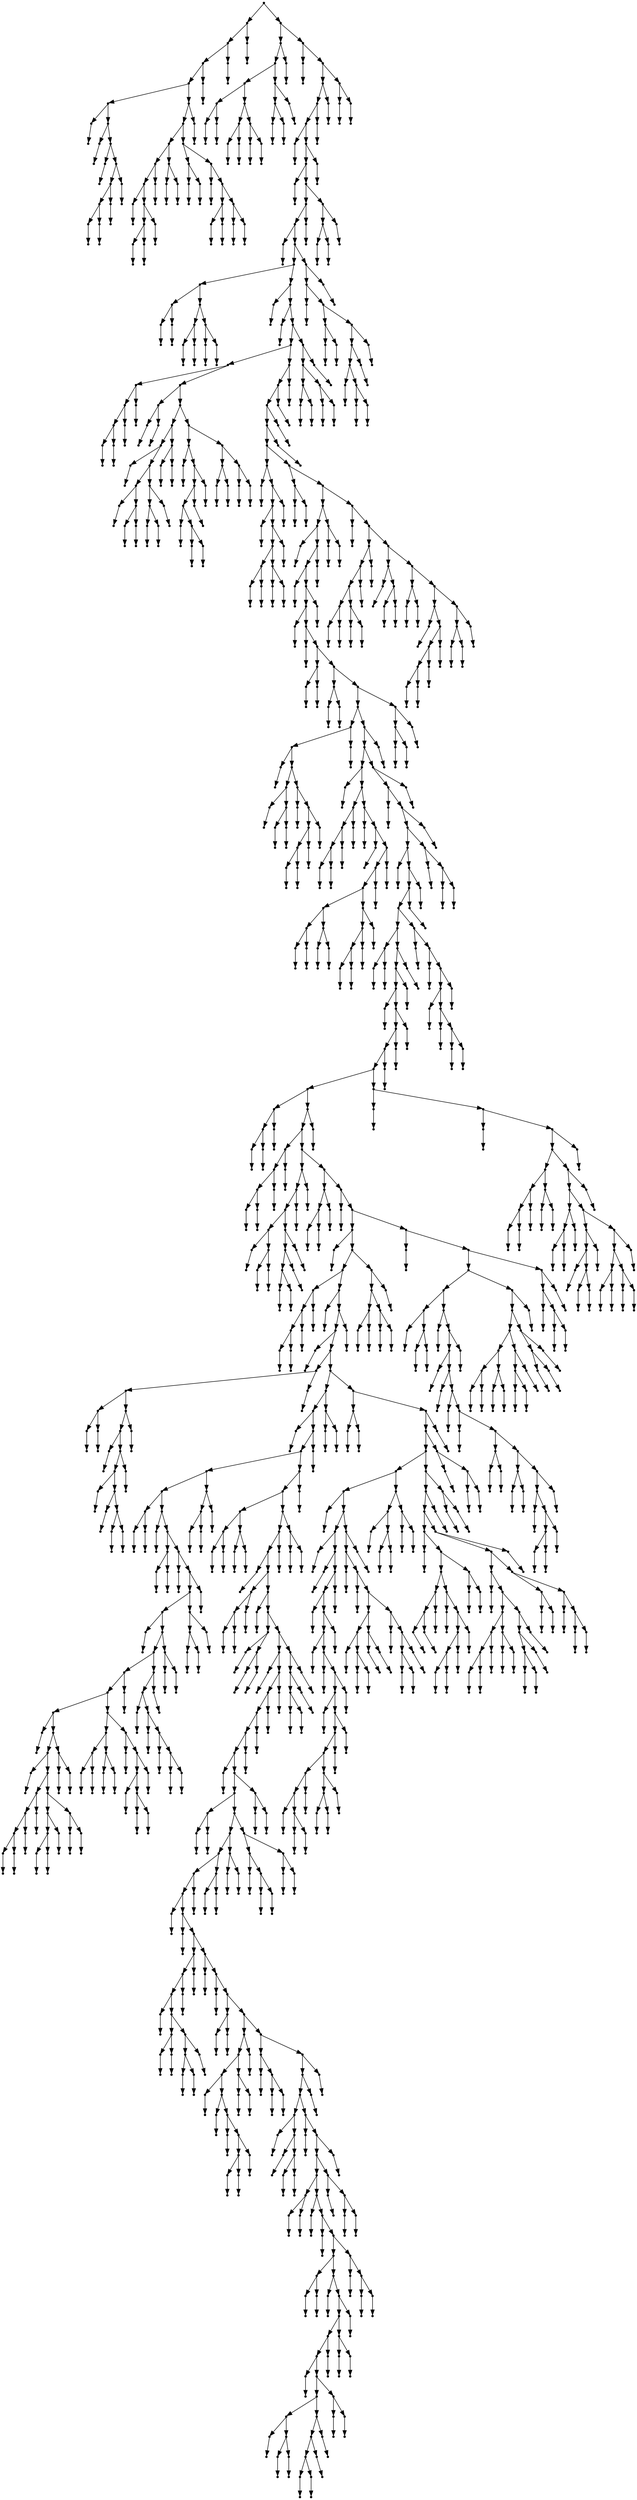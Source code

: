 digraph {
  1549 [shape=point];
  73 [shape=point];
  70 [shape=point];
  67 [shape=point];
  64 [shape=point];
  19 [shape=point];
  1 [shape=point];
  0 [shape=point];
  18 [shape=point];
  3 [shape=point];
  2 [shape=point];
  17 [shape=point];
  5 [shape=point];
  4 [shape=point];
  16 [shape=point];
  13 [shape=point];
  10 [shape=point];
  7 [shape=point];
  6 [shape=point];
  9 [shape=point];
  8 [shape=point];
  12 [shape=point];
  11 [shape=point];
  15 [shape=point];
  14 [shape=point];
  63 [shape=point];
  60 [shape=point];
  39 [shape=point];
  33 [shape=point];
  30 [shape=point];
  21 [shape=point];
  20 [shape=point];
  29 [shape=point];
  26 [shape=point];
  23 [shape=point];
  22 [shape=point];
  25 [shape=point];
  24 [shape=point];
  28 [shape=point];
  27 [shape=point];
  32 [shape=point];
  31 [shape=point];
  38 [shape=point];
  35 [shape=point];
  34 [shape=point];
  37 [shape=point];
  36 [shape=point];
  59 [shape=point];
  44 [shape=point];
  41 [shape=point];
  40 [shape=point];
  43 [shape=point];
  42 [shape=point];
  58 [shape=point];
  46 [shape=point];
  45 [shape=point];
  57 [shape=point];
  51 [shape=point];
  48 [shape=point];
  47 [shape=point];
  50 [shape=point];
  49 [shape=point];
  56 [shape=point];
  53 [shape=point];
  52 [shape=point];
  55 [shape=point];
  54 [shape=point];
  62 [shape=point];
  61 [shape=point];
  66 [shape=point];
  65 [shape=point];
  69 [shape=point];
  68 [shape=point];
  72 [shape=point];
  71 [shape=point];
  1548 [shape=point];
  102 [shape=point];
  99 [shape=point];
  90 [shape=point];
  78 [shape=point];
  75 [shape=point];
  74 [shape=point];
  77 [shape=point];
  76 [shape=point];
  89 [shape=point];
  83 [shape=point];
  80 [shape=point];
  79 [shape=point];
  82 [shape=point];
  81 [shape=point];
  88 [shape=point];
  85 [shape=point];
  84 [shape=point];
  87 [shape=point];
  86 [shape=point];
  98 [shape=point];
  95 [shape=point];
  92 [shape=point];
  91 [shape=point];
  94 [shape=point];
  93 [shape=point];
  97 [shape=point];
  96 [shape=point];
  101 [shape=point];
  100 [shape=point];
  1547 [shape=point];
  104 [shape=point];
  103 [shape=point];
  1546 [shape=point];
  1540 [shape=point];
  1537 [shape=point];
  1534 [shape=point];
  106 [shape=point];
  105 [shape=point];
  1533 [shape=point];
  1530 [shape=point];
  108 [shape=point];
  107 [shape=point];
  1529 [shape=point];
  1520 [shape=point];
  1517 [shape=point];
  110 [shape=point];
  109 [shape=point];
  1516 [shape=point];
  1489 [shape=point];
  127 [shape=point];
  115 [shape=point];
  112 [shape=point];
  111 [shape=point];
  114 [shape=point];
  113 [shape=point];
  126 [shape=point];
  120 [shape=point];
  117 [shape=point];
  116 [shape=point];
  119 [shape=point];
  118 [shape=point];
  125 [shape=point];
  122 [shape=point];
  121 [shape=point];
  124 [shape=point];
  123 [shape=point];
  1488 [shape=point];
  129 [shape=point];
  128 [shape=point];
  1487 [shape=point];
  131 [shape=point];
  130 [shape=point];
  1486 [shape=point];
  1471 [shape=point];
  205 [shape=point];
  142 [shape=point];
  139 [shape=point];
  136 [shape=point];
  133 [shape=point];
  132 [shape=point];
  135 [shape=point];
  134 [shape=point];
  138 [shape=point];
  137 [shape=point];
  141 [shape=point];
  140 [shape=point];
  204 [shape=point];
  147 [shape=point];
  144 [shape=point];
  143 [shape=point];
  146 [shape=point];
  145 [shape=point];
  203 [shape=point];
  173 [shape=point];
  167 [shape=point];
  149 [shape=point];
  148 [shape=point];
  166 [shape=point];
  157 [shape=point];
  151 [shape=point];
  150 [shape=point];
  156 [shape=point];
  153 [shape=point];
  152 [shape=point];
  155 [shape=point];
  154 [shape=point];
  165 [shape=point];
  162 [shape=point];
  159 [shape=point];
  158 [shape=point];
  161 [shape=point];
  160 [shape=point];
  164 [shape=point];
  163 [shape=point];
  172 [shape=point];
  169 [shape=point];
  168 [shape=point];
  171 [shape=point];
  170 [shape=point];
  202 [shape=point];
  190 [shape=point];
  175 [shape=point];
  174 [shape=point];
  189 [shape=point];
  186 [shape=point];
  183 [shape=point];
  177 [shape=point];
  176 [shape=point];
  182 [shape=point];
  179 [shape=point];
  178 [shape=point];
  181 [shape=point];
  180 [shape=point];
  185 [shape=point];
  184 [shape=point];
  188 [shape=point];
  187 [shape=point];
  201 [shape=point];
  195 [shape=point];
  192 [shape=point];
  191 [shape=point];
  194 [shape=point];
  193 [shape=point];
  200 [shape=point];
  197 [shape=point];
  196 [shape=point];
  199 [shape=point];
  198 [shape=point];
  1470 [shape=point];
  1467 [shape=point];
  1464 [shape=point];
  1461 [shape=point];
  1458 [shape=point];
  228 [shape=point];
  207 [shape=point];
  206 [shape=point];
  227 [shape=point];
  224 [shape=point];
  209 [shape=point];
  208 [shape=point];
  223 [shape=point];
  220 [shape=point];
  214 [shape=point];
  211 [shape=point];
  210 [shape=point];
  213 [shape=point];
  212 [shape=point];
  219 [shape=point];
  216 [shape=point];
  215 [shape=point];
  218 [shape=point];
  217 [shape=point];
  222 [shape=point];
  221 [shape=point];
  226 [shape=point];
  225 [shape=point];
  1457 [shape=point];
  233 [shape=point];
  230 [shape=point];
  229 [shape=point];
  232 [shape=point];
  231 [shape=point];
  1456 [shape=point];
  1396 [shape=point];
  1390 [shape=point];
  235 [shape=point];
  234 [shape=point];
  1389 [shape=point];
  1386 [shape=point];
  237 [shape=point];
  236 [shape=point];
  1385 [shape=point];
  1382 [shape=point];
  239 [shape=point];
  238 [shape=point];
  1381 [shape=point];
  241 [shape=point];
  240 [shape=point];
  1380 [shape=point];
  246 [shape=point];
  243 [shape=point];
  242 [shape=point];
  245 [shape=point];
  244 [shape=point];
  1379 [shape=point];
  251 [shape=point];
  248 [shape=point];
  247 [shape=point];
  250 [shape=point];
  249 [shape=point];
  1378 [shape=point];
  1369 [shape=point];
  280 [shape=point];
  277 [shape=point];
  253 [shape=point];
  252 [shape=point];
  276 [shape=point];
  261 [shape=point];
  255 [shape=point];
  254 [shape=point];
  260 [shape=point];
  257 [shape=point];
  256 [shape=point];
  259 [shape=point];
  258 [shape=point];
  275 [shape=point];
  263 [shape=point];
  262 [shape=point];
  274 [shape=point];
  271 [shape=point];
  268 [shape=point];
  265 [shape=point];
  264 [shape=point];
  267 [shape=point];
  266 [shape=point];
  270 [shape=point];
  269 [shape=point];
  273 [shape=point];
  272 [shape=point];
  279 [shape=point];
  278 [shape=point];
  1368 [shape=point];
  1365 [shape=point];
  330 [shape=point];
  282 [shape=point];
  281 [shape=point];
  329 [shape=point];
  293 [shape=point];
  290 [shape=point];
  287 [shape=point];
  284 [shape=point];
  283 [shape=point];
  286 [shape=point];
  285 [shape=point];
  289 [shape=point];
  288 [shape=point];
  292 [shape=point];
  291 [shape=point];
  328 [shape=point];
  295 [shape=point];
  294 [shape=point];
  327 [shape=point];
  297 [shape=point];
  296 [shape=point];
  326 [shape=point];
  323 [shape=point];
  320 [shape=point];
  308 [shape=point];
  302 [shape=point];
  299 [shape=point];
  298 [shape=point];
  301 [shape=point];
  300 [shape=point];
  307 [shape=point];
  304 [shape=point];
  303 [shape=point];
  306 [shape=point];
  305 [shape=point];
  319 [shape=point];
  316 [shape=point];
  313 [shape=point];
  310 [shape=point];
  309 [shape=point];
  312 [shape=point];
  311 [shape=point];
  315 [shape=point];
  314 [shape=point];
  318 [shape=point];
  317 [shape=point];
  322 [shape=point];
  321 [shape=point];
  325 [shape=point];
  324 [shape=point];
  1364 [shape=point];
  1361 [shape=point];
  332 [shape=point];
  331 [shape=point];
  1360 [shape=point];
  1357 [shape=point];
  1348 [shape=point];
  334 [shape=point];
  333 [shape=point];
  1347 [shape=point];
  1344 [shape=point];
  1341 [shape=point];
  1320 [shape=point];
  339 [shape=point];
  336 [shape=point];
  335 [shape=point];
  338 [shape=point];
  337 [shape=point];
  1319 [shape=point];
  1316 [shape=point];
  1313 [shape=point];
  341 [shape=point];
  340 [shape=point];
  1312 [shape=point];
  1309 [shape=point];
  1306 [shape=point];
  1303 [shape=point];
  1240 [shape=point];
  349 [shape=point];
  346 [shape=point];
  343 [shape=point];
  342 [shape=point];
  345 [shape=point];
  344 [shape=point];
  348 [shape=point];
  347 [shape=point];
  1239 [shape=point];
  1236 [shape=point];
  360 [shape=point];
  357 [shape=point];
  354 [shape=point];
  351 [shape=point];
  350 [shape=point];
  353 [shape=point];
  352 [shape=point];
  356 [shape=point];
  355 [shape=point];
  359 [shape=point];
  358 [shape=point];
  1235 [shape=point];
  386 [shape=point];
  383 [shape=point];
  380 [shape=point];
  368 [shape=point];
  362 [shape=point];
  361 [shape=point];
  367 [shape=point];
  364 [shape=point];
  363 [shape=point];
  366 [shape=point];
  365 [shape=point];
  379 [shape=point];
  376 [shape=point];
  373 [shape=point];
  370 [shape=point];
  369 [shape=point];
  372 [shape=point];
  371 [shape=point];
  375 [shape=point];
  374 [shape=point];
  378 [shape=point];
  377 [shape=point];
  382 [shape=point];
  381 [shape=point];
  385 [shape=point];
  384 [shape=point];
  1234 [shape=point];
  394 [shape=point];
  391 [shape=point];
  388 [shape=point];
  387 [shape=point];
  390 [shape=point];
  389 [shape=point];
  393 [shape=point];
  392 [shape=point];
  1233 [shape=point];
  396 [shape=point];
  395 [shape=point];
  1232 [shape=point];
  1130 [shape=point];
  398 [shape=point];
  397 [shape=point];
  1129 [shape=point];
  1114 [shape=point];
  409 [shape=point];
  406 [shape=point];
  403 [shape=point];
  400 [shape=point];
  399 [shape=point];
  402 [shape=point];
  401 [shape=point];
  405 [shape=point];
  404 [shape=point];
  408 [shape=point];
  407 [shape=point];
  1113 [shape=point];
  411 [shape=point];
  410 [shape=point];
  1112 [shape=point];
  1109 [shape=point];
  413 [shape=point];
  412 [shape=point];
  1108 [shape=point];
  442 [shape=point];
  439 [shape=point];
  418 [shape=point];
  415 [shape=point];
  414 [shape=point];
  417 [shape=point];
  416 [shape=point];
  438 [shape=point];
  435 [shape=point];
  420 [shape=point];
  419 [shape=point];
  434 [shape=point];
  431 [shape=point];
  422 [shape=point];
  421 [shape=point];
  430 [shape=point];
  424 [shape=point];
  423 [shape=point];
  429 [shape=point];
  426 [shape=point];
  425 [shape=point];
  428 [shape=point];
  427 [shape=point];
  433 [shape=point];
  432 [shape=point];
  437 [shape=point];
  436 [shape=point];
  441 [shape=point];
  440 [shape=point];
  1107 [shape=point];
  891 [shape=point];
  885 [shape=point];
  444 [shape=point];
  443 [shape=point];
  884 [shape=point];
  881 [shape=point];
  578 [shape=point];
  569 [shape=point];
  449 [shape=point];
  446 [shape=point];
  445 [shape=point];
  448 [shape=point];
  447 [shape=point];
  568 [shape=point];
  451 [shape=point];
  450 [shape=point];
  567 [shape=point];
  456 [shape=point];
  453 [shape=point];
  452 [shape=point];
  455 [shape=point];
  454 [shape=point];
  566 [shape=point];
  458 [shape=point];
  457 [shape=point];
  565 [shape=point];
  562 [shape=point];
  553 [shape=point];
  460 [shape=point];
  459 [shape=point];
  552 [shape=point];
  546 [shape=point];
  528 [shape=point];
  525 [shape=point];
  498 [shape=point];
  462 [shape=point];
  461 [shape=point];
  497 [shape=point];
  491 [shape=point];
  464 [shape=point];
  463 [shape=point];
  490 [shape=point];
  475 [shape=point];
  472 [shape=point];
  469 [shape=point];
  466 [shape=point];
  465 [shape=point];
  468 [shape=point];
  467 [shape=point];
  471 [shape=point];
  470 [shape=point];
  474 [shape=point];
  473 [shape=point];
  489 [shape=point];
  483 [shape=point];
  480 [shape=point];
  477 [shape=point];
  476 [shape=point];
  479 [shape=point];
  478 [shape=point];
  482 [shape=point];
  481 [shape=point];
  488 [shape=point];
  485 [shape=point];
  484 [shape=point];
  487 [shape=point];
  486 [shape=point];
  496 [shape=point];
  493 [shape=point];
  492 [shape=point];
  495 [shape=point];
  494 [shape=point];
  524 [shape=point];
  509 [shape=point];
  503 [shape=point];
  500 [shape=point];
  499 [shape=point];
  502 [shape=point];
  501 [shape=point];
  508 [shape=point];
  505 [shape=point];
  504 [shape=point];
  507 [shape=point];
  506 [shape=point];
  523 [shape=point];
  511 [shape=point];
  510 [shape=point];
  522 [shape=point];
  519 [shape=point];
  513 [shape=point];
  512 [shape=point];
  518 [shape=point];
  515 [shape=point];
  514 [shape=point];
  517 [shape=point];
  516 [shape=point];
  521 [shape=point];
  520 [shape=point];
  527 [shape=point];
  526 [shape=point];
  545 [shape=point];
  542 [shape=point];
  530 [shape=point];
  529 [shape=point];
  541 [shape=point];
  532 [shape=point];
  531 [shape=point];
  540 [shape=point];
  534 [shape=point];
  533 [shape=point];
  539 [shape=point];
  536 [shape=point];
  535 [shape=point];
  538 [shape=point];
  537 [shape=point];
  544 [shape=point];
  543 [shape=point];
  551 [shape=point];
  548 [shape=point];
  547 [shape=point];
  550 [shape=point];
  549 [shape=point];
  561 [shape=point];
  558 [shape=point];
  555 [shape=point];
  554 [shape=point];
  557 [shape=point];
  556 [shape=point];
  560 [shape=point];
  559 [shape=point];
  564 [shape=point];
  563 [shape=point];
  577 [shape=point];
  574 [shape=point];
  571 [shape=point];
  570 [shape=point];
  573 [shape=point];
  572 [shape=point];
  576 [shape=point];
  575 [shape=point];
  880 [shape=point];
  877 [shape=point];
  589 [shape=point];
  583 [shape=point];
  580 [shape=point];
  579 [shape=point];
  582 [shape=point];
  581 [shape=point];
  588 [shape=point];
  585 [shape=point];
  584 [shape=point];
  587 [shape=point];
  586 [shape=point];
  876 [shape=point];
  870 [shape=point];
  867 [shape=point];
  591 [shape=point];
  590 [shape=point];
  866 [shape=point];
  599 [shape=point];
  596 [shape=point];
  593 [shape=point];
  592 [shape=point];
  595 [shape=point];
  594 [shape=point];
  598 [shape=point];
  597 [shape=point];
  865 [shape=point];
  601 [shape=point];
  600 [shape=point];
  864 [shape=point];
  609 [shape=point];
  603 [shape=point];
  602 [shape=point];
  608 [shape=point];
  605 [shape=point];
  604 [shape=point];
  607 [shape=point];
  606 [shape=point];
  863 [shape=point];
  851 [shape=point];
  611 [shape=point];
  610 [shape=point];
  850 [shape=point];
  847 [shape=point];
  844 [shape=point];
  841 [shape=point];
  838 [shape=point];
  613 [shape=point];
  612 [shape=point];
  837 [shape=point];
  831 [shape=point];
  618 [shape=point];
  615 [shape=point];
  614 [shape=point];
  617 [shape=point];
  616 [shape=point];
  830 [shape=point];
  815 [shape=point];
  809 [shape=point];
  803 [shape=point];
  800 [shape=point];
  620 [shape=point];
  619 [shape=point];
  799 [shape=point];
  622 [shape=point];
  621 [shape=point];
  798 [shape=point];
  645 [shape=point];
  642 [shape=point];
  639 [shape=point];
  624 [shape=point];
  623 [shape=point];
  638 [shape=point];
  629 [shape=point];
  626 [shape=point];
  625 [shape=point];
  628 [shape=point];
  627 [shape=point];
  637 [shape=point];
  634 [shape=point];
  631 [shape=point];
  630 [shape=point];
  633 [shape=point];
  632 [shape=point];
  636 [shape=point];
  635 [shape=point];
  641 [shape=point];
  640 [shape=point];
  644 [shape=point];
  643 [shape=point];
  797 [shape=point];
  647 [shape=point];
  646 [shape=point];
  796 [shape=point];
  649 [shape=point];
  648 [shape=point];
  795 [shape=point];
  654 [shape=point];
  651 [shape=point];
  650 [shape=point];
  653 [shape=point];
  652 [shape=point];
  794 [shape=point];
  680 [shape=point];
  677 [shape=point];
  671 [shape=point];
  656 [shape=point];
  655 [shape=point];
  670 [shape=point];
  658 [shape=point];
  657 [shape=point];
  669 [shape=point];
  660 [shape=point];
  659 [shape=point];
  668 [shape=point];
  665 [shape=point];
  662 [shape=point];
  661 [shape=point];
  664 [shape=point];
  663 [shape=point];
  667 [shape=point];
  666 [shape=point];
  676 [shape=point];
  673 [shape=point];
  672 [shape=point];
  675 [shape=point];
  674 [shape=point];
  679 [shape=point];
  678 [shape=point];
  793 [shape=point];
  688 [shape=point];
  682 [shape=point];
  681 [shape=point];
  687 [shape=point];
  684 [shape=point];
  683 [shape=point];
  686 [shape=point];
  685 [shape=point];
  792 [shape=point];
  789 [shape=point];
  786 [shape=point];
  699 [shape=point];
  690 [shape=point];
  689 [shape=point];
  698 [shape=point];
  692 [shape=point];
  691 [shape=point];
  697 [shape=point];
  694 [shape=point];
  693 [shape=point];
  696 [shape=point];
  695 [shape=point];
  785 [shape=point];
  701 [shape=point];
  700 [shape=point];
  784 [shape=point];
  781 [shape=point];
  772 [shape=point];
  706 [shape=point];
  703 [shape=point];
  702 [shape=point];
  705 [shape=point];
  704 [shape=point];
  771 [shape=point];
  708 [shape=point];
  707 [shape=point];
  770 [shape=point];
  710 [shape=point];
  709 [shape=point];
  769 [shape=point];
  760 [shape=point];
  715 [shape=point];
  712 [shape=point];
  711 [shape=point];
  714 [shape=point];
  713 [shape=point];
  759 [shape=point];
  717 [shape=point];
  716 [shape=point];
  758 [shape=point];
  755 [shape=point];
  749 [shape=point];
  746 [shape=point];
  719 [shape=point];
  718 [shape=point];
  745 [shape=point];
  739 [shape=point];
  727 [shape=point];
  721 [shape=point];
  720 [shape=point];
  726 [shape=point];
  723 [shape=point];
  722 [shape=point];
  725 [shape=point];
  724 [shape=point];
  738 [shape=point];
  735 [shape=point];
  732 [shape=point];
  729 [shape=point];
  728 [shape=point];
  731 [shape=point];
  730 [shape=point];
  734 [shape=point];
  733 [shape=point];
  737 [shape=point];
  736 [shape=point];
  744 [shape=point];
  741 [shape=point];
  740 [shape=point];
  743 [shape=point];
  742 [shape=point];
  748 [shape=point];
  747 [shape=point];
  754 [shape=point];
  751 [shape=point];
  750 [shape=point];
  753 [shape=point];
  752 [shape=point];
  757 [shape=point];
  756 [shape=point];
  768 [shape=point];
  762 [shape=point];
  761 [shape=point];
  767 [shape=point];
  764 [shape=point];
  763 [shape=point];
  766 [shape=point];
  765 [shape=point];
  780 [shape=point];
  774 [shape=point];
  773 [shape=point];
  779 [shape=point];
  776 [shape=point];
  775 [shape=point];
  778 [shape=point];
  777 [shape=point];
  783 [shape=point];
  782 [shape=point];
  788 [shape=point];
  787 [shape=point];
  791 [shape=point];
  790 [shape=point];
  802 [shape=point];
  801 [shape=point];
  808 [shape=point];
  805 [shape=point];
  804 [shape=point];
  807 [shape=point];
  806 [shape=point];
  814 [shape=point];
  811 [shape=point];
  810 [shape=point];
  813 [shape=point];
  812 [shape=point];
  829 [shape=point];
  823 [shape=point];
  817 [shape=point];
  816 [shape=point];
  822 [shape=point];
  819 [shape=point];
  818 [shape=point];
  821 [shape=point];
  820 [shape=point];
  828 [shape=point];
  825 [shape=point];
  824 [shape=point];
  827 [shape=point];
  826 [shape=point];
  836 [shape=point];
  833 [shape=point];
  832 [shape=point];
  835 [shape=point];
  834 [shape=point];
  840 [shape=point];
  839 [shape=point];
  843 [shape=point];
  842 [shape=point];
  846 [shape=point];
  845 [shape=point];
  849 [shape=point];
  848 [shape=point];
  862 [shape=point];
  859 [shape=point];
  856 [shape=point];
  853 [shape=point];
  852 [shape=point];
  855 [shape=point];
  854 [shape=point];
  858 [shape=point];
  857 [shape=point];
  861 [shape=point];
  860 [shape=point];
  869 [shape=point];
  868 [shape=point];
  875 [shape=point];
  872 [shape=point];
  871 [shape=point];
  874 [shape=point];
  873 [shape=point];
  879 [shape=point];
  878 [shape=point];
  883 [shape=point];
  882 [shape=point];
  890 [shape=point];
  887 [shape=point];
  886 [shape=point];
  889 [shape=point];
  888 [shape=point];
  1106 [shape=point];
  896 [shape=point];
  893 [shape=point];
  892 [shape=point];
  895 [shape=point];
  894 [shape=point];
  1105 [shape=point];
  1102 [shape=point];
  1093 [shape=point];
  1003 [shape=point];
  988 [shape=point];
  898 [shape=point];
  897 [shape=point];
  987 [shape=point];
  951 [shape=point];
  900 [shape=point];
  899 [shape=point];
  950 [shape=point];
  902 [shape=point];
  901 [shape=point];
  949 [shape=point];
  946 [shape=point];
  904 [shape=point];
  903 [shape=point];
  945 [shape=point];
  942 [shape=point];
  906 [shape=point];
  905 [shape=point];
  941 [shape=point];
  908 [shape=point];
  907 [shape=point];
  940 [shape=point];
  937 [shape=point];
  910 [shape=point];
  909 [shape=point];
  936 [shape=point];
  933 [shape=point];
  930 [shape=point];
  921 [shape=point];
  918 [shape=point];
  912 [shape=point];
  911 [shape=point];
  917 [shape=point];
  914 [shape=point];
  913 [shape=point];
  916 [shape=point];
  915 [shape=point];
  920 [shape=point];
  919 [shape=point];
  929 [shape=point];
  926 [shape=point];
  923 [shape=point];
  922 [shape=point];
  925 [shape=point];
  924 [shape=point];
  928 [shape=point];
  927 [shape=point];
  932 [shape=point];
  931 [shape=point];
  935 [shape=point];
  934 [shape=point];
  939 [shape=point];
  938 [shape=point];
  944 [shape=point];
  943 [shape=point];
  948 [shape=point];
  947 [shape=point];
  986 [shape=point];
  983 [shape=point];
  953 [shape=point];
  952 [shape=point];
  982 [shape=point];
  955 [shape=point];
  954 [shape=point];
  981 [shape=point];
  969 [shape=point];
  963 [shape=point];
  957 [shape=point];
  956 [shape=point];
  962 [shape=point];
  959 [shape=point];
  958 [shape=point];
  961 [shape=point];
  960 [shape=point];
  968 [shape=point];
  965 [shape=point];
  964 [shape=point];
  967 [shape=point];
  966 [shape=point];
  980 [shape=point];
  971 [shape=point];
  970 [shape=point];
  979 [shape=point];
  976 [shape=point];
  973 [shape=point];
  972 [shape=point];
  975 [shape=point];
  974 [shape=point];
  978 [shape=point];
  977 [shape=point];
  985 [shape=point];
  984 [shape=point];
  1002 [shape=point];
  996 [shape=point];
  990 [shape=point];
  989 [shape=point];
  995 [shape=point];
  992 [shape=point];
  991 [shape=point];
  994 [shape=point];
  993 [shape=point];
  1001 [shape=point];
  998 [shape=point];
  997 [shape=point];
  1000 [shape=point];
  999 [shape=point];
  1092 [shape=point];
  1086 [shape=point];
  1083 [shape=point];
  1035 [shape=point];
  1005 [shape=point];
  1004 [shape=point];
  1034 [shape=point];
  1028 [shape=point];
  1013 [shape=point];
  1010 [shape=point];
  1007 [shape=point];
  1006 [shape=point];
  1009 [shape=point];
  1008 [shape=point];
  1012 [shape=point];
  1011 [shape=point];
  1027 [shape=point];
  1015 [shape=point];
  1014 [shape=point];
  1026 [shape=point];
  1023 [shape=point];
  1020 [shape=point];
  1017 [shape=point];
  1016 [shape=point];
  1019 [shape=point];
  1018 [shape=point];
  1022 [shape=point];
  1021 [shape=point];
  1025 [shape=point];
  1024 [shape=point];
  1033 [shape=point];
  1030 [shape=point];
  1029 [shape=point];
  1032 [shape=point];
  1031 [shape=point];
  1082 [shape=point];
  1079 [shape=point];
  1064 [shape=point];
  1037 [shape=point];
  1036 [shape=point];
  1063 [shape=point];
  1051 [shape=point];
  1045 [shape=point];
  1042 [shape=point];
  1039 [shape=point];
  1038 [shape=point];
  1041 [shape=point];
  1040 [shape=point];
  1044 [shape=point];
  1043 [shape=point];
  1050 [shape=point];
  1047 [shape=point];
  1046 [shape=point];
  1049 [shape=point];
  1048 [shape=point];
  1062 [shape=point];
  1059 [shape=point];
  1056 [shape=point];
  1053 [shape=point];
  1052 [shape=point];
  1055 [shape=point];
  1054 [shape=point];
  1058 [shape=point];
  1057 [shape=point];
  1061 [shape=point];
  1060 [shape=point];
  1078 [shape=point];
  1069 [shape=point];
  1066 [shape=point];
  1065 [shape=point];
  1068 [shape=point];
  1067 [shape=point];
  1077 [shape=point];
  1071 [shape=point];
  1070 [shape=point];
  1076 [shape=point];
  1073 [shape=point];
  1072 [shape=point];
  1075 [shape=point];
  1074 [shape=point];
  1081 [shape=point];
  1080 [shape=point];
  1085 [shape=point];
  1084 [shape=point];
  1091 [shape=point];
  1088 [shape=point];
  1087 [shape=point];
  1090 [shape=point];
  1089 [shape=point];
  1101 [shape=point];
  1095 [shape=point];
  1094 [shape=point];
  1100 [shape=point];
  1097 [shape=point];
  1096 [shape=point];
  1099 [shape=point];
  1098 [shape=point];
  1104 [shape=point];
  1103 [shape=point];
  1111 [shape=point];
  1110 [shape=point];
  1128 [shape=point];
  1125 [shape=point];
  1119 [shape=point];
  1116 [shape=point];
  1115 [shape=point];
  1118 [shape=point];
  1117 [shape=point];
  1124 [shape=point];
  1121 [shape=point];
  1120 [shape=point];
  1123 [shape=point];
  1122 [shape=point];
  1127 [shape=point];
  1126 [shape=point];
  1231 [shape=point];
  1132 [shape=point];
  1131 [shape=point];
  1230 [shape=point];
  1218 [shape=point];
  1185 [shape=point];
  1140 [shape=point];
  1134 [shape=point];
  1133 [shape=point];
  1139 [shape=point];
  1136 [shape=point];
  1135 [shape=point];
  1138 [shape=point];
  1137 [shape=point];
  1184 [shape=point];
  1142 [shape=point];
  1141 [shape=point];
  1183 [shape=point];
  1180 [shape=point];
  1144 [shape=point];
  1143 [shape=point];
  1179 [shape=point];
  1146 [shape=point];
  1145 [shape=point];
  1178 [shape=point];
  1148 [shape=point];
  1147 [shape=point];
  1177 [shape=point];
  1150 [shape=point];
  1149 [shape=point];
  1176 [shape=point];
  1155 [shape=point];
  1152 [shape=point];
  1151 [shape=point];
  1154 [shape=point];
  1153 [shape=point];
  1175 [shape=point];
  1160 [shape=point];
  1157 [shape=point];
  1156 [shape=point];
  1159 [shape=point];
  1158 [shape=point];
  1174 [shape=point];
  1171 [shape=point];
  1162 [shape=point];
  1161 [shape=point];
  1170 [shape=point];
  1167 [shape=point];
  1164 [shape=point];
  1163 [shape=point];
  1166 [shape=point];
  1165 [shape=point];
  1169 [shape=point];
  1168 [shape=point];
  1173 [shape=point];
  1172 [shape=point];
  1182 [shape=point];
  1181 [shape=point];
  1217 [shape=point];
  1214 [shape=point];
  1205 [shape=point];
  1196 [shape=point];
  1190 [shape=point];
  1187 [shape=point];
  1186 [shape=point];
  1189 [shape=point];
  1188 [shape=point];
  1195 [shape=point];
  1192 [shape=point];
  1191 [shape=point];
  1194 [shape=point];
  1193 [shape=point];
  1204 [shape=point];
  1201 [shape=point];
  1198 [shape=point];
  1197 [shape=point];
  1200 [shape=point];
  1199 [shape=point];
  1203 [shape=point];
  1202 [shape=point];
  1213 [shape=point];
  1210 [shape=point];
  1207 [shape=point];
  1206 [shape=point];
  1209 [shape=point];
  1208 [shape=point];
  1212 [shape=point];
  1211 [shape=point];
  1216 [shape=point];
  1215 [shape=point];
  1229 [shape=point];
  1226 [shape=point];
  1220 [shape=point];
  1219 [shape=point];
  1225 [shape=point];
  1222 [shape=point];
  1221 [shape=point];
  1224 [shape=point];
  1223 [shape=point];
  1228 [shape=point];
  1227 [shape=point];
  1238 [shape=point];
  1237 [shape=point];
  1302 [shape=point];
  1242 [shape=point];
  1241 [shape=point];
  1301 [shape=point];
  1244 [shape=point];
  1243 [shape=point];
  1300 [shape=point];
  1297 [shape=point];
  1258 [shape=point];
  1252 [shape=point];
  1249 [shape=point];
  1246 [shape=point];
  1245 [shape=point];
  1248 [shape=point];
  1247 [shape=point];
  1251 [shape=point];
  1250 [shape=point];
  1257 [shape=point];
  1254 [shape=point];
  1253 [shape=point];
  1256 [shape=point];
  1255 [shape=point];
  1296 [shape=point];
  1293 [shape=point];
  1266 [shape=point];
  1263 [shape=point];
  1260 [shape=point];
  1259 [shape=point];
  1262 [shape=point];
  1261 [shape=point];
  1265 [shape=point];
  1264 [shape=point];
  1292 [shape=point];
  1277 [shape=point];
  1274 [shape=point];
  1268 [shape=point];
  1267 [shape=point];
  1273 [shape=point];
  1270 [shape=point];
  1269 [shape=point];
  1272 [shape=point];
  1271 [shape=point];
  1276 [shape=point];
  1275 [shape=point];
  1291 [shape=point];
  1288 [shape=point];
  1282 [shape=point];
  1279 [shape=point];
  1278 [shape=point];
  1281 [shape=point];
  1280 [shape=point];
  1287 [shape=point];
  1284 [shape=point];
  1283 [shape=point];
  1286 [shape=point];
  1285 [shape=point];
  1290 [shape=point];
  1289 [shape=point];
  1295 [shape=point];
  1294 [shape=point];
  1299 [shape=point];
  1298 [shape=point];
  1305 [shape=point];
  1304 [shape=point];
  1308 [shape=point];
  1307 [shape=point];
  1311 [shape=point];
  1310 [shape=point];
  1315 [shape=point];
  1314 [shape=point];
  1318 [shape=point];
  1317 [shape=point];
  1340 [shape=point];
  1322 [shape=point];
  1321 [shape=point];
  1339 [shape=point];
  1324 [shape=point];
  1323 [shape=point];
  1338 [shape=point];
  1335 [shape=point];
  1326 [shape=point];
  1325 [shape=point];
  1334 [shape=point];
  1328 [shape=point];
  1327 [shape=point];
  1333 [shape=point];
  1330 [shape=point];
  1329 [shape=point];
  1332 [shape=point];
  1331 [shape=point];
  1337 [shape=point];
  1336 [shape=point];
  1343 [shape=point];
  1342 [shape=point];
  1346 [shape=point];
  1345 [shape=point];
  1356 [shape=point];
  1350 [shape=point];
  1349 [shape=point];
  1355 [shape=point];
  1352 [shape=point];
  1351 [shape=point];
  1354 [shape=point];
  1353 [shape=point];
  1359 [shape=point];
  1358 [shape=point];
  1363 [shape=point];
  1362 [shape=point];
  1367 [shape=point];
  1366 [shape=point];
  1377 [shape=point];
  1374 [shape=point];
  1371 [shape=point];
  1370 [shape=point];
  1373 [shape=point];
  1372 [shape=point];
  1376 [shape=point];
  1375 [shape=point];
  1384 [shape=point];
  1383 [shape=point];
  1388 [shape=point];
  1387 [shape=point];
  1395 [shape=point];
  1392 [shape=point];
  1391 [shape=point];
  1394 [shape=point];
  1393 [shape=point];
  1455 [shape=point];
  1398 [shape=point];
  1397 [shape=point];
  1454 [shape=point];
  1415 [shape=point];
  1412 [shape=point];
  1409 [shape=point];
  1403 [shape=point];
  1400 [shape=point];
  1399 [shape=point];
  1402 [shape=point];
  1401 [shape=point];
  1408 [shape=point];
  1405 [shape=point];
  1404 [shape=point];
  1407 [shape=point];
  1406 [shape=point];
  1411 [shape=point];
  1410 [shape=point];
  1414 [shape=point];
  1413 [shape=point];
  1453 [shape=point];
  1423 [shape=point];
  1417 [shape=point];
  1416 [shape=point];
  1422 [shape=point];
  1419 [shape=point];
  1418 [shape=point];
  1421 [shape=point];
  1420 [shape=point];
  1452 [shape=point];
  1428 [shape=point];
  1425 [shape=point];
  1424 [shape=point];
  1427 [shape=point];
  1426 [shape=point];
  1451 [shape=point];
  1442 [shape=point];
  1430 [shape=point];
  1429 [shape=point];
  1441 [shape=point];
  1438 [shape=point];
  1435 [shape=point];
  1432 [shape=point];
  1431 [shape=point];
  1434 [shape=point];
  1433 [shape=point];
  1437 [shape=point];
  1436 [shape=point];
  1440 [shape=point];
  1439 [shape=point];
  1450 [shape=point];
  1447 [shape=point];
  1444 [shape=point];
  1443 [shape=point];
  1446 [shape=point];
  1445 [shape=point];
  1449 [shape=point];
  1448 [shape=point];
  1460 [shape=point];
  1459 [shape=point];
  1463 [shape=point];
  1462 [shape=point];
  1466 [shape=point];
  1465 [shape=point];
  1469 [shape=point];
  1468 [shape=point];
  1485 [shape=point];
  1482 [shape=point];
  1476 [shape=point];
  1473 [shape=point];
  1472 [shape=point];
  1475 [shape=point];
  1474 [shape=point];
  1481 [shape=point];
  1478 [shape=point];
  1477 [shape=point];
  1480 [shape=point];
  1479 [shape=point];
  1484 [shape=point];
  1483 [shape=point];
  1515 [shape=point];
  1512 [shape=point];
  1491 [shape=point];
  1490 [shape=point];
  1511 [shape=point];
  1496 [shape=point];
  1493 [shape=point];
  1492 [shape=point];
  1495 [shape=point];
  1494 [shape=point];
  1510 [shape=point];
  1507 [shape=point];
  1504 [shape=point];
  1498 [shape=point];
  1497 [shape=point];
  1503 [shape=point];
  1500 [shape=point];
  1499 [shape=point];
  1502 [shape=point];
  1501 [shape=point];
  1506 [shape=point];
  1505 [shape=point];
  1509 [shape=point];
  1508 [shape=point];
  1514 [shape=point];
  1513 [shape=point];
  1519 [shape=point];
  1518 [shape=point];
  1528 [shape=point];
  1525 [shape=point];
  1522 [shape=point];
  1521 [shape=point];
  1524 [shape=point];
  1523 [shape=point];
  1527 [shape=point];
  1526 [shape=point];
  1532 [shape=point];
  1531 [shape=point];
  1536 [shape=point];
  1535 [shape=point];
  1539 [shape=point];
  1538 [shape=point];
  1545 [shape=point];
  1542 [shape=point];
  1541 [shape=point];
  1544 [shape=point];
  1543 [shape=point];
1549 -> 73;
73 -> 70;
70 -> 67;
67 -> 64;
64 -> 19;
19 -> 1;
1 -> 0;
19 -> 18;
18 -> 3;
3 -> 2;
18 -> 17;
17 -> 5;
5 -> 4;
17 -> 16;
16 -> 13;
13 -> 10;
10 -> 7;
7 -> 6;
10 -> 9;
9 -> 8;
13 -> 12;
12 -> 11;
16 -> 15;
15 -> 14;
64 -> 63;
63 -> 60;
60 -> 39;
39 -> 33;
33 -> 30;
30 -> 21;
21 -> 20;
30 -> 29;
29 -> 26;
26 -> 23;
23 -> 22;
26 -> 25;
25 -> 24;
29 -> 28;
28 -> 27;
33 -> 32;
32 -> 31;
39 -> 38;
38 -> 35;
35 -> 34;
38 -> 37;
37 -> 36;
60 -> 59;
59 -> 44;
44 -> 41;
41 -> 40;
44 -> 43;
43 -> 42;
59 -> 58;
58 -> 46;
46 -> 45;
58 -> 57;
57 -> 51;
51 -> 48;
48 -> 47;
51 -> 50;
50 -> 49;
57 -> 56;
56 -> 53;
53 -> 52;
56 -> 55;
55 -> 54;
63 -> 62;
62 -> 61;
67 -> 66;
66 -> 65;
70 -> 69;
69 -> 68;
73 -> 72;
72 -> 71;
1549 -> 1548;
1548 -> 102;
102 -> 99;
99 -> 90;
90 -> 78;
78 -> 75;
75 -> 74;
78 -> 77;
77 -> 76;
90 -> 89;
89 -> 83;
83 -> 80;
80 -> 79;
83 -> 82;
82 -> 81;
89 -> 88;
88 -> 85;
85 -> 84;
88 -> 87;
87 -> 86;
99 -> 98;
98 -> 95;
95 -> 92;
92 -> 91;
95 -> 94;
94 -> 93;
98 -> 97;
97 -> 96;
102 -> 101;
101 -> 100;
1548 -> 1547;
1547 -> 104;
104 -> 103;
1547 -> 1546;
1546 -> 1540;
1540 -> 1537;
1537 -> 1534;
1534 -> 106;
106 -> 105;
1534 -> 1533;
1533 -> 1530;
1530 -> 108;
108 -> 107;
1530 -> 1529;
1529 -> 1520;
1520 -> 1517;
1517 -> 110;
110 -> 109;
1517 -> 1516;
1516 -> 1489;
1489 -> 127;
127 -> 115;
115 -> 112;
112 -> 111;
115 -> 114;
114 -> 113;
127 -> 126;
126 -> 120;
120 -> 117;
117 -> 116;
120 -> 119;
119 -> 118;
126 -> 125;
125 -> 122;
122 -> 121;
125 -> 124;
124 -> 123;
1489 -> 1488;
1488 -> 129;
129 -> 128;
1488 -> 1487;
1487 -> 131;
131 -> 130;
1487 -> 1486;
1486 -> 1471;
1471 -> 205;
205 -> 142;
142 -> 139;
139 -> 136;
136 -> 133;
133 -> 132;
136 -> 135;
135 -> 134;
139 -> 138;
138 -> 137;
142 -> 141;
141 -> 140;
205 -> 204;
204 -> 147;
147 -> 144;
144 -> 143;
147 -> 146;
146 -> 145;
204 -> 203;
203 -> 173;
173 -> 167;
167 -> 149;
149 -> 148;
167 -> 166;
166 -> 157;
157 -> 151;
151 -> 150;
157 -> 156;
156 -> 153;
153 -> 152;
156 -> 155;
155 -> 154;
166 -> 165;
165 -> 162;
162 -> 159;
159 -> 158;
162 -> 161;
161 -> 160;
165 -> 164;
164 -> 163;
173 -> 172;
172 -> 169;
169 -> 168;
172 -> 171;
171 -> 170;
203 -> 202;
202 -> 190;
190 -> 175;
175 -> 174;
190 -> 189;
189 -> 186;
186 -> 183;
183 -> 177;
177 -> 176;
183 -> 182;
182 -> 179;
179 -> 178;
182 -> 181;
181 -> 180;
186 -> 185;
185 -> 184;
189 -> 188;
188 -> 187;
202 -> 201;
201 -> 195;
195 -> 192;
192 -> 191;
195 -> 194;
194 -> 193;
201 -> 200;
200 -> 197;
197 -> 196;
200 -> 199;
199 -> 198;
1471 -> 1470;
1470 -> 1467;
1467 -> 1464;
1464 -> 1461;
1461 -> 1458;
1458 -> 228;
228 -> 207;
207 -> 206;
228 -> 227;
227 -> 224;
224 -> 209;
209 -> 208;
224 -> 223;
223 -> 220;
220 -> 214;
214 -> 211;
211 -> 210;
214 -> 213;
213 -> 212;
220 -> 219;
219 -> 216;
216 -> 215;
219 -> 218;
218 -> 217;
223 -> 222;
222 -> 221;
227 -> 226;
226 -> 225;
1458 -> 1457;
1457 -> 233;
233 -> 230;
230 -> 229;
233 -> 232;
232 -> 231;
1457 -> 1456;
1456 -> 1396;
1396 -> 1390;
1390 -> 235;
235 -> 234;
1390 -> 1389;
1389 -> 1386;
1386 -> 237;
237 -> 236;
1386 -> 1385;
1385 -> 1382;
1382 -> 239;
239 -> 238;
1382 -> 1381;
1381 -> 241;
241 -> 240;
1381 -> 1380;
1380 -> 246;
246 -> 243;
243 -> 242;
246 -> 245;
245 -> 244;
1380 -> 1379;
1379 -> 251;
251 -> 248;
248 -> 247;
251 -> 250;
250 -> 249;
1379 -> 1378;
1378 -> 1369;
1369 -> 280;
280 -> 277;
277 -> 253;
253 -> 252;
277 -> 276;
276 -> 261;
261 -> 255;
255 -> 254;
261 -> 260;
260 -> 257;
257 -> 256;
260 -> 259;
259 -> 258;
276 -> 275;
275 -> 263;
263 -> 262;
275 -> 274;
274 -> 271;
271 -> 268;
268 -> 265;
265 -> 264;
268 -> 267;
267 -> 266;
271 -> 270;
270 -> 269;
274 -> 273;
273 -> 272;
280 -> 279;
279 -> 278;
1369 -> 1368;
1368 -> 1365;
1365 -> 330;
330 -> 282;
282 -> 281;
330 -> 329;
329 -> 293;
293 -> 290;
290 -> 287;
287 -> 284;
284 -> 283;
287 -> 286;
286 -> 285;
290 -> 289;
289 -> 288;
293 -> 292;
292 -> 291;
329 -> 328;
328 -> 295;
295 -> 294;
328 -> 327;
327 -> 297;
297 -> 296;
327 -> 326;
326 -> 323;
323 -> 320;
320 -> 308;
308 -> 302;
302 -> 299;
299 -> 298;
302 -> 301;
301 -> 300;
308 -> 307;
307 -> 304;
304 -> 303;
307 -> 306;
306 -> 305;
320 -> 319;
319 -> 316;
316 -> 313;
313 -> 310;
310 -> 309;
313 -> 312;
312 -> 311;
316 -> 315;
315 -> 314;
319 -> 318;
318 -> 317;
323 -> 322;
322 -> 321;
326 -> 325;
325 -> 324;
1365 -> 1364;
1364 -> 1361;
1361 -> 332;
332 -> 331;
1361 -> 1360;
1360 -> 1357;
1357 -> 1348;
1348 -> 334;
334 -> 333;
1348 -> 1347;
1347 -> 1344;
1344 -> 1341;
1341 -> 1320;
1320 -> 339;
339 -> 336;
336 -> 335;
339 -> 338;
338 -> 337;
1320 -> 1319;
1319 -> 1316;
1316 -> 1313;
1313 -> 341;
341 -> 340;
1313 -> 1312;
1312 -> 1309;
1309 -> 1306;
1306 -> 1303;
1303 -> 1240;
1240 -> 349;
349 -> 346;
346 -> 343;
343 -> 342;
346 -> 345;
345 -> 344;
349 -> 348;
348 -> 347;
1240 -> 1239;
1239 -> 1236;
1236 -> 360;
360 -> 357;
357 -> 354;
354 -> 351;
351 -> 350;
354 -> 353;
353 -> 352;
357 -> 356;
356 -> 355;
360 -> 359;
359 -> 358;
1236 -> 1235;
1235 -> 386;
386 -> 383;
383 -> 380;
380 -> 368;
368 -> 362;
362 -> 361;
368 -> 367;
367 -> 364;
364 -> 363;
367 -> 366;
366 -> 365;
380 -> 379;
379 -> 376;
376 -> 373;
373 -> 370;
370 -> 369;
373 -> 372;
372 -> 371;
376 -> 375;
375 -> 374;
379 -> 378;
378 -> 377;
383 -> 382;
382 -> 381;
386 -> 385;
385 -> 384;
1235 -> 1234;
1234 -> 394;
394 -> 391;
391 -> 388;
388 -> 387;
391 -> 390;
390 -> 389;
394 -> 393;
393 -> 392;
1234 -> 1233;
1233 -> 396;
396 -> 395;
1233 -> 1232;
1232 -> 1130;
1130 -> 398;
398 -> 397;
1130 -> 1129;
1129 -> 1114;
1114 -> 409;
409 -> 406;
406 -> 403;
403 -> 400;
400 -> 399;
403 -> 402;
402 -> 401;
406 -> 405;
405 -> 404;
409 -> 408;
408 -> 407;
1114 -> 1113;
1113 -> 411;
411 -> 410;
1113 -> 1112;
1112 -> 1109;
1109 -> 413;
413 -> 412;
1109 -> 1108;
1108 -> 442;
442 -> 439;
439 -> 418;
418 -> 415;
415 -> 414;
418 -> 417;
417 -> 416;
439 -> 438;
438 -> 435;
435 -> 420;
420 -> 419;
435 -> 434;
434 -> 431;
431 -> 422;
422 -> 421;
431 -> 430;
430 -> 424;
424 -> 423;
430 -> 429;
429 -> 426;
426 -> 425;
429 -> 428;
428 -> 427;
434 -> 433;
433 -> 432;
438 -> 437;
437 -> 436;
442 -> 441;
441 -> 440;
1108 -> 1107;
1107 -> 891;
891 -> 885;
885 -> 444;
444 -> 443;
885 -> 884;
884 -> 881;
881 -> 578;
578 -> 569;
569 -> 449;
449 -> 446;
446 -> 445;
449 -> 448;
448 -> 447;
569 -> 568;
568 -> 451;
451 -> 450;
568 -> 567;
567 -> 456;
456 -> 453;
453 -> 452;
456 -> 455;
455 -> 454;
567 -> 566;
566 -> 458;
458 -> 457;
566 -> 565;
565 -> 562;
562 -> 553;
553 -> 460;
460 -> 459;
553 -> 552;
552 -> 546;
546 -> 528;
528 -> 525;
525 -> 498;
498 -> 462;
462 -> 461;
498 -> 497;
497 -> 491;
491 -> 464;
464 -> 463;
491 -> 490;
490 -> 475;
475 -> 472;
472 -> 469;
469 -> 466;
466 -> 465;
469 -> 468;
468 -> 467;
472 -> 471;
471 -> 470;
475 -> 474;
474 -> 473;
490 -> 489;
489 -> 483;
483 -> 480;
480 -> 477;
477 -> 476;
480 -> 479;
479 -> 478;
483 -> 482;
482 -> 481;
489 -> 488;
488 -> 485;
485 -> 484;
488 -> 487;
487 -> 486;
497 -> 496;
496 -> 493;
493 -> 492;
496 -> 495;
495 -> 494;
525 -> 524;
524 -> 509;
509 -> 503;
503 -> 500;
500 -> 499;
503 -> 502;
502 -> 501;
509 -> 508;
508 -> 505;
505 -> 504;
508 -> 507;
507 -> 506;
524 -> 523;
523 -> 511;
511 -> 510;
523 -> 522;
522 -> 519;
519 -> 513;
513 -> 512;
519 -> 518;
518 -> 515;
515 -> 514;
518 -> 517;
517 -> 516;
522 -> 521;
521 -> 520;
528 -> 527;
527 -> 526;
546 -> 545;
545 -> 542;
542 -> 530;
530 -> 529;
542 -> 541;
541 -> 532;
532 -> 531;
541 -> 540;
540 -> 534;
534 -> 533;
540 -> 539;
539 -> 536;
536 -> 535;
539 -> 538;
538 -> 537;
545 -> 544;
544 -> 543;
552 -> 551;
551 -> 548;
548 -> 547;
551 -> 550;
550 -> 549;
562 -> 561;
561 -> 558;
558 -> 555;
555 -> 554;
558 -> 557;
557 -> 556;
561 -> 560;
560 -> 559;
565 -> 564;
564 -> 563;
578 -> 577;
577 -> 574;
574 -> 571;
571 -> 570;
574 -> 573;
573 -> 572;
577 -> 576;
576 -> 575;
881 -> 880;
880 -> 877;
877 -> 589;
589 -> 583;
583 -> 580;
580 -> 579;
583 -> 582;
582 -> 581;
589 -> 588;
588 -> 585;
585 -> 584;
588 -> 587;
587 -> 586;
877 -> 876;
876 -> 870;
870 -> 867;
867 -> 591;
591 -> 590;
867 -> 866;
866 -> 599;
599 -> 596;
596 -> 593;
593 -> 592;
596 -> 595;
595 -> 594;
599 -> 598;
598 -> 597;
866 -> 865;
865 -> 601;
601 -> 600;
865 -> 864;
864 -> 609;
609 -> 603;
603 -> 602;
609 -> 608;
608 -> 605;
605 -> 604;
608 -> 607;
607 -> 606;
864 -> 863;
863 -> 851;
851 -> 611;
611 -> 610;
851 -> 850;
850 -> 847;
847 -> 844;
844 -> 841;
841 -> 838;
838 -> 613;
613 -> 612;
838 -> 837;
837 -> 831;
831 -> 618;
618 -> 615;
615 -> 614;
618 -> 617;
617 -> 616;
831 -> 830;
830 -> 815;
815 -> 809;
809 -> 803;
803 -> 800;
800 -> 620;
620 -> 619;
800 -> 799;
799 -> 622;
622 -> 621;
799 -> 798;
798 -> 645;
645 -> 642;
642 -> 639;
639 -> 624;
624 -> 623;
639 -> 638;
638 -> 629;
629 -> 626;
626 -> 625;
629 -> 628;
628 -> 627;
638 -> 637;
637 -> 634;
634 -> 631;
631 -> 630;
634 -> 633;
633 -> 632;
637 -> 636;
636 -> 635;
642 -> 641;
641 -> 640;
645 -> 644;
644 -> 643;
798 -> 797;
797 -> 647;
647 -> 646;
797 -> 796;
796 -> 649;
649 -> 648;
796 -> 795;
795 -> 654;
654 -> 651;
651 -> 650;
654 -> 653;
653 -> 652;
795 -> 794;
794 -> 680;
680 -> 677;
677 -> 671;
671 -> 656;
656 -> 655;
671 -> 670;
670 -> 658;
658 -> 657;
670 -> 669;
669 -> 660;
660 -> 659;
669 -> 668;
668 -> 665;
665 -> 662;
662 -> 661;
665 -> 664;
664 -> 663;
668 -> 667;
667 -> 666;
677 -> 676;
676 -> 673;
673 -> 672;
676 -> 675;
675 -> 674;
680 -> 679;
679 -> 678;
794 -> 793;
793 -> 688;
688 -> 682;
682 -> 681;
688 -> 687;
687 -> 684;
684 -> 683;
687 -> 686;
686 -> 685;
793 -> 792;
792 -> 789;
789 -> 786;
786 -> 699;
699 -> 690;
690 -> 689;
699 -> 698;
698 -> 692;
692 -> 691;
698 -> 697;
697 -> 694;
694 -> 693;
697 -> 696;
696 -> 695;
786 -> 785;
785 -> 701;
701 -> 700;
785 -> 784;
784 -> 781;
781 -> 772;
772 -> 706;
706 -> 703;
703 -> 702;
706 -> 705;
705 -> 704;
772 -> 771;
771 -> 708;
708 -> 707;
771 -> 770;
770 -> 710;
710 -> 709;
770 -> 769;
769 -> 760;
760 -> 715;
715 -> 712;
712 -> 711;
715 -> 714;
714 -> 713;
760 -> 759;
759 -> 717;
717 -> 716;
759 -> 758;
758 -> 755;
755 -> 749;
749 -> 746;
746 -> 719;
719 -> 718;
746 -> 745;
745 -> 739;
739 -> 727;
727 -> 721;
721 -> 720;
727 -> 726;
726 -> 723;
723 -> 722;
726 -> 725;
725 -> 724;
739 -> 738;
738 -> 735;
735 -> 732;
732 -> 729;
729 -> 728;
732 -> 731;
731 -> 730;
735 -> 734;
734 -> 733;
738 -> 737;
737 -> 736;
745 -> 744;
744 -> 741;
741 -> 740;
744 -> 743;
743 -> 742;
749 -> 748;
748 -> 747;
755 -> 754;
754 -> 751;
751 -> 750;
754 -> 753;
753 -> 752;
758 -> 757;
757 -> 756;
769 -> 768;
768 -> 762;
762 -> 761;
768 -> 767;
767 -> 764;
764 -> 763;
767 -> 766;
766 -> 765;
781 -> 780;
780 -> 774;
774 -> 773;
780 -> 779;
779 -> 776;
776 -> 775;
779 -> 778;
778 -> 777;
784 -> 783;
783 -> 782;
789 -> 788;
788 -> 787;
792 -> 791;
791 -> 790;
803 -> 802;
802 -> 801;
809 -> 808;
808 -> 805;
805 -> 804;
808 -> 807;
807 -> 806;
815 -> 814;
814 -> 811;
811 -> 810;
814 -> 813;
813 -> 812;
830 -> 829;
829 -> 823;
823 -> 817;
817 -> 816;
823 -> 822;
822 -> 819;
819 -> 818;
822 -> 821;
821 -> 820;
829 -> 828;
828 -> 825;
825 -> 824;
828 -> 827;
827 -> 826;
837 -> 836;
836 -> 833;
833 -> 832;
836 -> 835;
835 -> 834;
841 -> 840;
840 -> 839;
844 -> 843;
843 -> 842;
847 -> 846;
846 -> 845;
850 -> 849;
849 -> 848;
863 -> 862;
862 -> 859;
859 -> 856;
856 -> 853;
853 -> 852;
856 -> 855;
855 -> 854;
859 -> 858;
858 -> 857;
862 -> 861;
861 -> 860;
870 -> 869;
869 -> 868;
876 -> 875;
875 -> 872;
872 -> 871;
875 -> 874;
874 -> 873;
880 -> 879;
879 -> 878;
884 -> 883;
883 -> 882;
891 -> 890;
890 -> 887;
887 -> 886;
890 -> 889;
889 -> 888;
1107 -> 1106;
1106 -> 896;
896 -> 893;
893 -> 892;
896 -> 895;
895 -> 894;
1106 -> 1105;
1105 -> 1102;
1102 -> 1093;
1093 -> 1003;
1003 -> 988;
988 -> 898;
898 -> 897;
988 -> 987;
987 -> 951;
951 -> 900;
900 -> 899;
951 -> 950;
950 -> 902;
902 -> 901;
950 -> 949;
949 -> 946;
946 -> 904;
904 -> 903;
946 -> 945;
945 -> 942;
942 -> 906;
906 -> 905;
942 -> 941;
941 -> 908;
908 -> 907;
941 -> 940;
940 -> 937;
937 -> 910;
910 -> 909;
937 -> 936;
936 -> 933;
933 -> 930;
930 -> 921;
921 -> 918;
918 -> 912;
912 -> 911;
918 -> 917;
917 -> 914;
914 -> 913;
917 -> 916;
916 -> 915;
921 -> 920;
920 -> 919;
930 -> 929;
929 -> 926;
926 -> 923;
923 -> 922;
926 -> 925;
925 -> 924;
929 -> 928;
928 -> 927;
933 -> 932;
932 -> 931;
936 -> 935;
935 -> 934;
940 -> 939;
939 -> 938;
945 -> 944;
944 -> 943;
949 -> 948;
948 -> 947;
987 -> 986;
986 -> 983;
983 -> 953;
953 -> 952;
983 -> 982;
982 -> 955;
955 -> 954;
982 -> 981;
981 -> 969;
969 -> 963;
963 -> 957;
957 -> 956;
963 -> 962;
962 -> 959;
959 -> 958;
962 -> 961;
961 -> 960;
969 -> 968;
968 -> 965;
965 -> 964;
968 -> 967;
967 -> 966;
981 -> 980;
980 -> 971;
971 -> 970;
980 -> 979;
979 -> 976;
976 -> 973;
973 -> 972;
976 -> 975;
975 -> 974;
979 -> 978;
978 -> 977;
986 -> 985;
985 -> 984;
1003 -> 1002;
1002 -> 996;
996 -> 990;
990 -> 989;
996 -> 995;
995 -> 992;
992 -> 991;
995 -> 994;
994 -> 993;
1002 -> 1001;
1001 -> 998;
998 -> 997;
1001 -> 1000;
1000 -> 999;
1093 -> 1092;
1092 -> 1086;
1086 -> 1083;
1083 -> 1035;
1035 -> 1005;
1005 -> 1004;
1035 -> 1034;
1034 -> 1028;
1028 -> 1013;
1013 -> 1010;
1010 -> 1007;
1007 -> 1006;
1010 -> 1009;
1009 -> 1008;
1013 -> 1012;
1012 -> 1011;
1028 -> 1027;
1027 -> 1015;
1015 -> 1014;
1027 -> 1026;
1026 -> 1023;
1023 -> 1020;
1020 -> 1017;
1017 -> 1016;
1020 -> 1019;
1019 -> 1018;
1023 -> 1022;
1022 -> 1021;
1026 -> 1025;
1025 -> 1024;
1034 -> 1033;
1033 -> 1030;
1030 -> 1029;
1033 -> 1032;
1032 -> 1031;
1083 -> 1082;
1082 -> 1079;
1079 -> 1064;
1064 -> 1037;
1037 -> 1036;
1064 -> 1063;
1063 -> 1051;
1051 -> 1045;
1045 -> 1042;
1042 -> 1039;
1039 -> 1038;
1042 -> 1041;
1041 -> 1040;
1045 -> 1044;
1044 -> 1043;
1051 -> 1050;
1050 -> 1047;
1047 -> 1046;
1050 -> 1049;
1049 -> 1048;
1063 -> 1062;
1062 -> 1059;
1059 -> 1056;
1056 -> 1053;
1053 -> 1052;
1056 -> 1055;
1055 -> 1054;
1059 -> 1058;
1058 -> 1057;
1062 -> 1061;
1061 -> 1060;
1079 -> 1078;
1078 -> 1069;
1069 -> 1066;
1066 -> 1065;
1069 -> 1068;
1068 -> 1067;
1078 -> 1077;
1077 -> 1071;
1071 -> 1070;
1077 -> 1076;
1076 -> 1073;
1073 -> 1072;
1076 -> 1075;
1075 -> 1074;
1082 -> 1081;
1081 -> 1080;
1086 -> 1085;
1085 -> 1084;
1092 -> 1091;
1091 -> 1088;
1088 -> 1087;
1091 -> 1090;
1090 -> 1089;
1102 -> 1101;
1101 -> 1095;
1095 -> 1094;
1101 -> 1100;
1100 -> 1097;
1097 -> 1096;
1100 -> 1099;
1099 -> 1098;
1105 -> 1104;
1104 -> 1103;
1112 -> 1111;
1111 -> 1110;
1129 -> 1128;
1128 -> 1125;
1125 -> 1119;
1119 -> 1116;
1116 -> 1115;
1119 -> 1118;
1118 -> 1117;
1125 -> 1124;
1124 -> 1121;
1121 -> 1120;
1124 -> 1123;
1123 -> 1122;
1128 -> 1127;
1127 -> 1126;
1232 -> 1231;
1231 -> 1132;
1132 -> 1131;
1231 -> 1230;
1230 -> 1218;
1218 -> 1185;
1185 -> 1140;
1140 -> 1134;
1134 -> 1133;
1140 -> 1139;
1139 -> 1136;
1136 -> 1135;
1139 -> 1138;
1138 -> 1137;
1185 -> 1184;
1184 -> 1142;
1142 -> 1141;
1184 -> 1183;
1183 -> 1180;
1180 -> 1144;
1144 -> 1143;
1180 -> 1179;
1179 -> 1146;
1146 -> 1145;
1179 -> 1178;
1178 -> 1148;
1148 -> 1147;
1178 -> 1177;
1177 -> 1150;
1150 -> 1149;
1177 -> 1176;
1176 -> 1155;
1155 -> 1152;
1152 -> 1151;
1155 -> 1154;
1154 -> 1153;
1176 -> 1175;
1175 -> 1160;
1160 -> 1157;
1157 -> 1156;
1160 -> 1159;
1159 -> 1158;
1175 -> 1174;
1174 -> 1171;
1171 -> 1162;
1162 -> 1161;
1171 -> 1170;
1170 -> 1167;
1167 -> 1164;
1164 -> 1163;
1167 -> 1166;
1166 -> 1165;
1170 -> 1169;
1169 -> 1168;
1174 -> 1173;
1173 -> 1172;
1183 -> 1182;
1182 -> 1181;
1218 -> 1217;
1217 -> 1214;
1214 -> 1205;
1205 -> 1196;
1196 -> 1190;
1190 -> 1187;
1187 -> 1186;
1190 -> 1189;
1189 -> 1188;
1196 -> 1195;
1195 -> 1192;
1192 -> 1191;
1195 -> 1194;
1194 -> 1193;
1205 -> 1204;
1204 -> 1201;
1201 -> 1198;
1198 -> 1197;
1201 -> 1200;
1200 -> 1199;
1204 -> 1203;
1203 -> 1202;
1214 -> 1213;
1213 -> 1210;
1210 -> 1207;
1207 -> 1206;
1210 -> 1209;
1209 -> 1208;
1213 -> 1212;
1212 -> 1211;
1217 -> 1216;
1216 -> 1215;
1230 -> 1229;
1229 -> 1226;
1226 -> 1220;
1220 -> 1219;
1226 -> 1225;
1225 -> 1222;
1222 -> 1221;
1225 -> 1224;
1224 -> 1223;
1229 -> 1228;
1228 -> 1227;
1239 -> 1238;
1238 -> 1237;
1303 -> 1302;
1302 -> 1242;
1242 -> 1241;
1302 -> 1301;
1301 -> 1244;
1244 -> 1243;
1301 -> 1300;
1300 -> 1297;
1297 -> 1258;
1258 -> 1252;
1252 -> 1249;
1249 -> 1246;
1246 -> 1245;
1249 -> 1248;
1248 -> 1247;
1252 -> 1251;
1251 -> 1250;
1258 -> 1257;
1257 -> 1254;
1254 -> 1253;
1257 -> 1256;
1256 -> 1255;
1297 -> 1296;
1296 -> 1293;
1293 -> 1266;
1266 -> 1263;
1263 -> 1260;
1260 -> 1259;
1263 -> 1262;
1262 -> 1261;
1266 -> 1265;
1265 -> 1264;
1293 -> 1292;
1292 -> 1277;
1277 -> 1274;
1274 -> 1268;
1268 -> 1267;
1274 -> 1273;
1273 -> 1270;
1270 -> 1269;
1273 -> 1272;
1272 -> 1271;
1277 -> 1276;
1276 -> 1275;
1292 -> 1291;
1291 -> 1288;
1288 -> 1282;
1282 -> 1279;
1279 -> 1278;
1282 -> 1281;
1281 -> 1280;
1288 -> 1287;
1287 -> 1284;
1284 -> 1283;
1287 -> 1286;
1286 -> 1285;
1291 -> 1290;
1290 -> 1289;
1296 -> 1295;
1295 -> 1294;
1300 -> 1299;
1299 -> 1298;
1306 -> 1305;
1305 -> 1304;
1309 -> 1308;
1308 -> 1307;
1312 -> 1311;
1311 -> 1310;
1316 -> 1315;
1315 -> 1314;
1319 -> 1318;
1318 -> 1317;
1341 -> 1340;
1340 -> 1322;
1322 -> 1321;
1340 -> 1339;
1339 -> 1324;
1324 -> 1323;
1339 -> 1338;
1338 -> 1335;
1335 -> 1326;
1326 -> 1325;
1335 -> 1334;
1334 -> 1328;
1328 -> 1327;
1334 -> 1333;
1333 -> 1330;
1330 -> 1329;
1333 -> 1332;
1332 -> 1331;
1338 -> 1337;
1337 -> 1336;
1344 -> 1343;
1343 -> 1342;
1347 -> 1346;
1346 -> 1345;
1357 -> 1356;
1356 -> 1350;
1350 -> 1349;
1356 -> 1355;
1355 -> 1352;
1352 -> 1351;
1355 -> 1354;
1354 -> 1353;
1360 -> 1359;
1359 -> 1358;
1364 -> 1363;
1363 -> 1362;
1368 -> 1367;
1367 -> 1366;
1378 -> 1377;
1377 -> 1374;
1374 -> 1371;
1371 -> 1370;
1374 -> 1373;
1373 -> 1372;
1377 -> 1376;
1376 -> 1375;
1385 -> 1384;
1384 -> 1383;
1389 -> 1388;
1388 -> 1387;
1396 -> 1395;
1395 -> 1392;
1392 -> 1391;
1395 -> 1394;
1394 -> 1393;
1456 -> 1455;
1455 -> 1398;
1398 -> 1397;
1455 -> 1454;
1454 -> 1415;
1415 -> 1412;
1412 -> 1409;
1409 -> 1403;
1403 -> 1400;
1400 -> 1399;
1403 -> 1402;
1402 -> 1401;
1409 -> 1408;
1408 -> 1405;
1405 -> 1404;
1408 -> 1407;
1407 -> 1406;
1412 -> 1411;
1411 -> 1410;
1415 -> 1414;
1414 -> 1413;
1454 -> 1453;
1453 -> 1423;
1423 -> 1417;
1417 -> 1416;
1423 -> 1422;
1422 -> 1419;
1419 -> 1418;
1422 -> 1421;
1421 -> 1420;
1453 -> 1452;
1452 -> 1428;
1428 -> 1425;
1425 -> 1424;
1428 -> 1427;
1427 -> 1426;
1452 -> 1451;
1451 -> 1442;
1442 -> 1430;
1430 -> 1429;
1442 -> 1441;
1441 -> 1438;
1438 -> 1435;
1435 -> 1432;
1432 -> 1431;
1435 -> 1434;
1434 -> 1433;
1438 -> 1437;
1437 -> 1436;
1441 -> 1440;
1440 -> 1439;
1451 -> 1450;
1450 -> 1447;
1447 -> 1444;
1444 -> 1443;
1447 -> 1446;
1446 -> 1445;
1450 -> 1449;
1449 -> 1448;
1461 -> 1460;
1460 -> 1459;
1464 -> 1463;
1463 -> 1462;
1467 -> 1466;
1466 -> 1465;
1470 -> 1469;
1469 -> 1468;
1486 -> 1485;
1485 -> 1482;
1482 -> 1476;
1476 -> 1473;
1473 -> 1472;
1476 -> 1475;
1475 -> 1474;
1482 -> 1481;
1481 -> 1478;
1478 -> 1477;
1481 -> 1480;
1480 -> 1479;
1485 -> 1484;
1484 -> 1483;
1516 -> 1515;
1515 -> 1512;
1512 -> 1491;
1491 -> 1490;
1512 -> 1511;
1511 -> 1496;
1496 -> 1493;
1493 -> 1492;
1496 -> 1495;
1495 -> 1494;
1511 -> 1510;
1510 -> 1507;
1507 -> 1504;
1504 -> 1498;
1498 -> 1497;
1504 -> 1503;
1503 -> 1500;
1500 -> 1499;
1503 -> 1502;
1502 -> 1501;
1507 -> 1506;
1506 -> 1505;
1510 -> 1509;
1509 -> 1508;
1515 -> 1514;
1514 -> 1513;
1520 -> 1519;
1519 -> 1518;
1529 -> 1528;
1528 -> 1525;
1525 -> 1522;
1522 -> 1521;
1525 -> 1524;
1524 -> 1523;
1528 -> 1527;
1527 -> 1526;
1533 -> 1532;
1532 -> 1531;
1537 -> 1536;
1536 -> 1535;
1540 -> 1539;
1539 -> 1538;
1546 -> 1545;
1545 -> 1542;
1542 -> 1541;
1545 -> 1544;
1544 -> 1543;
}
